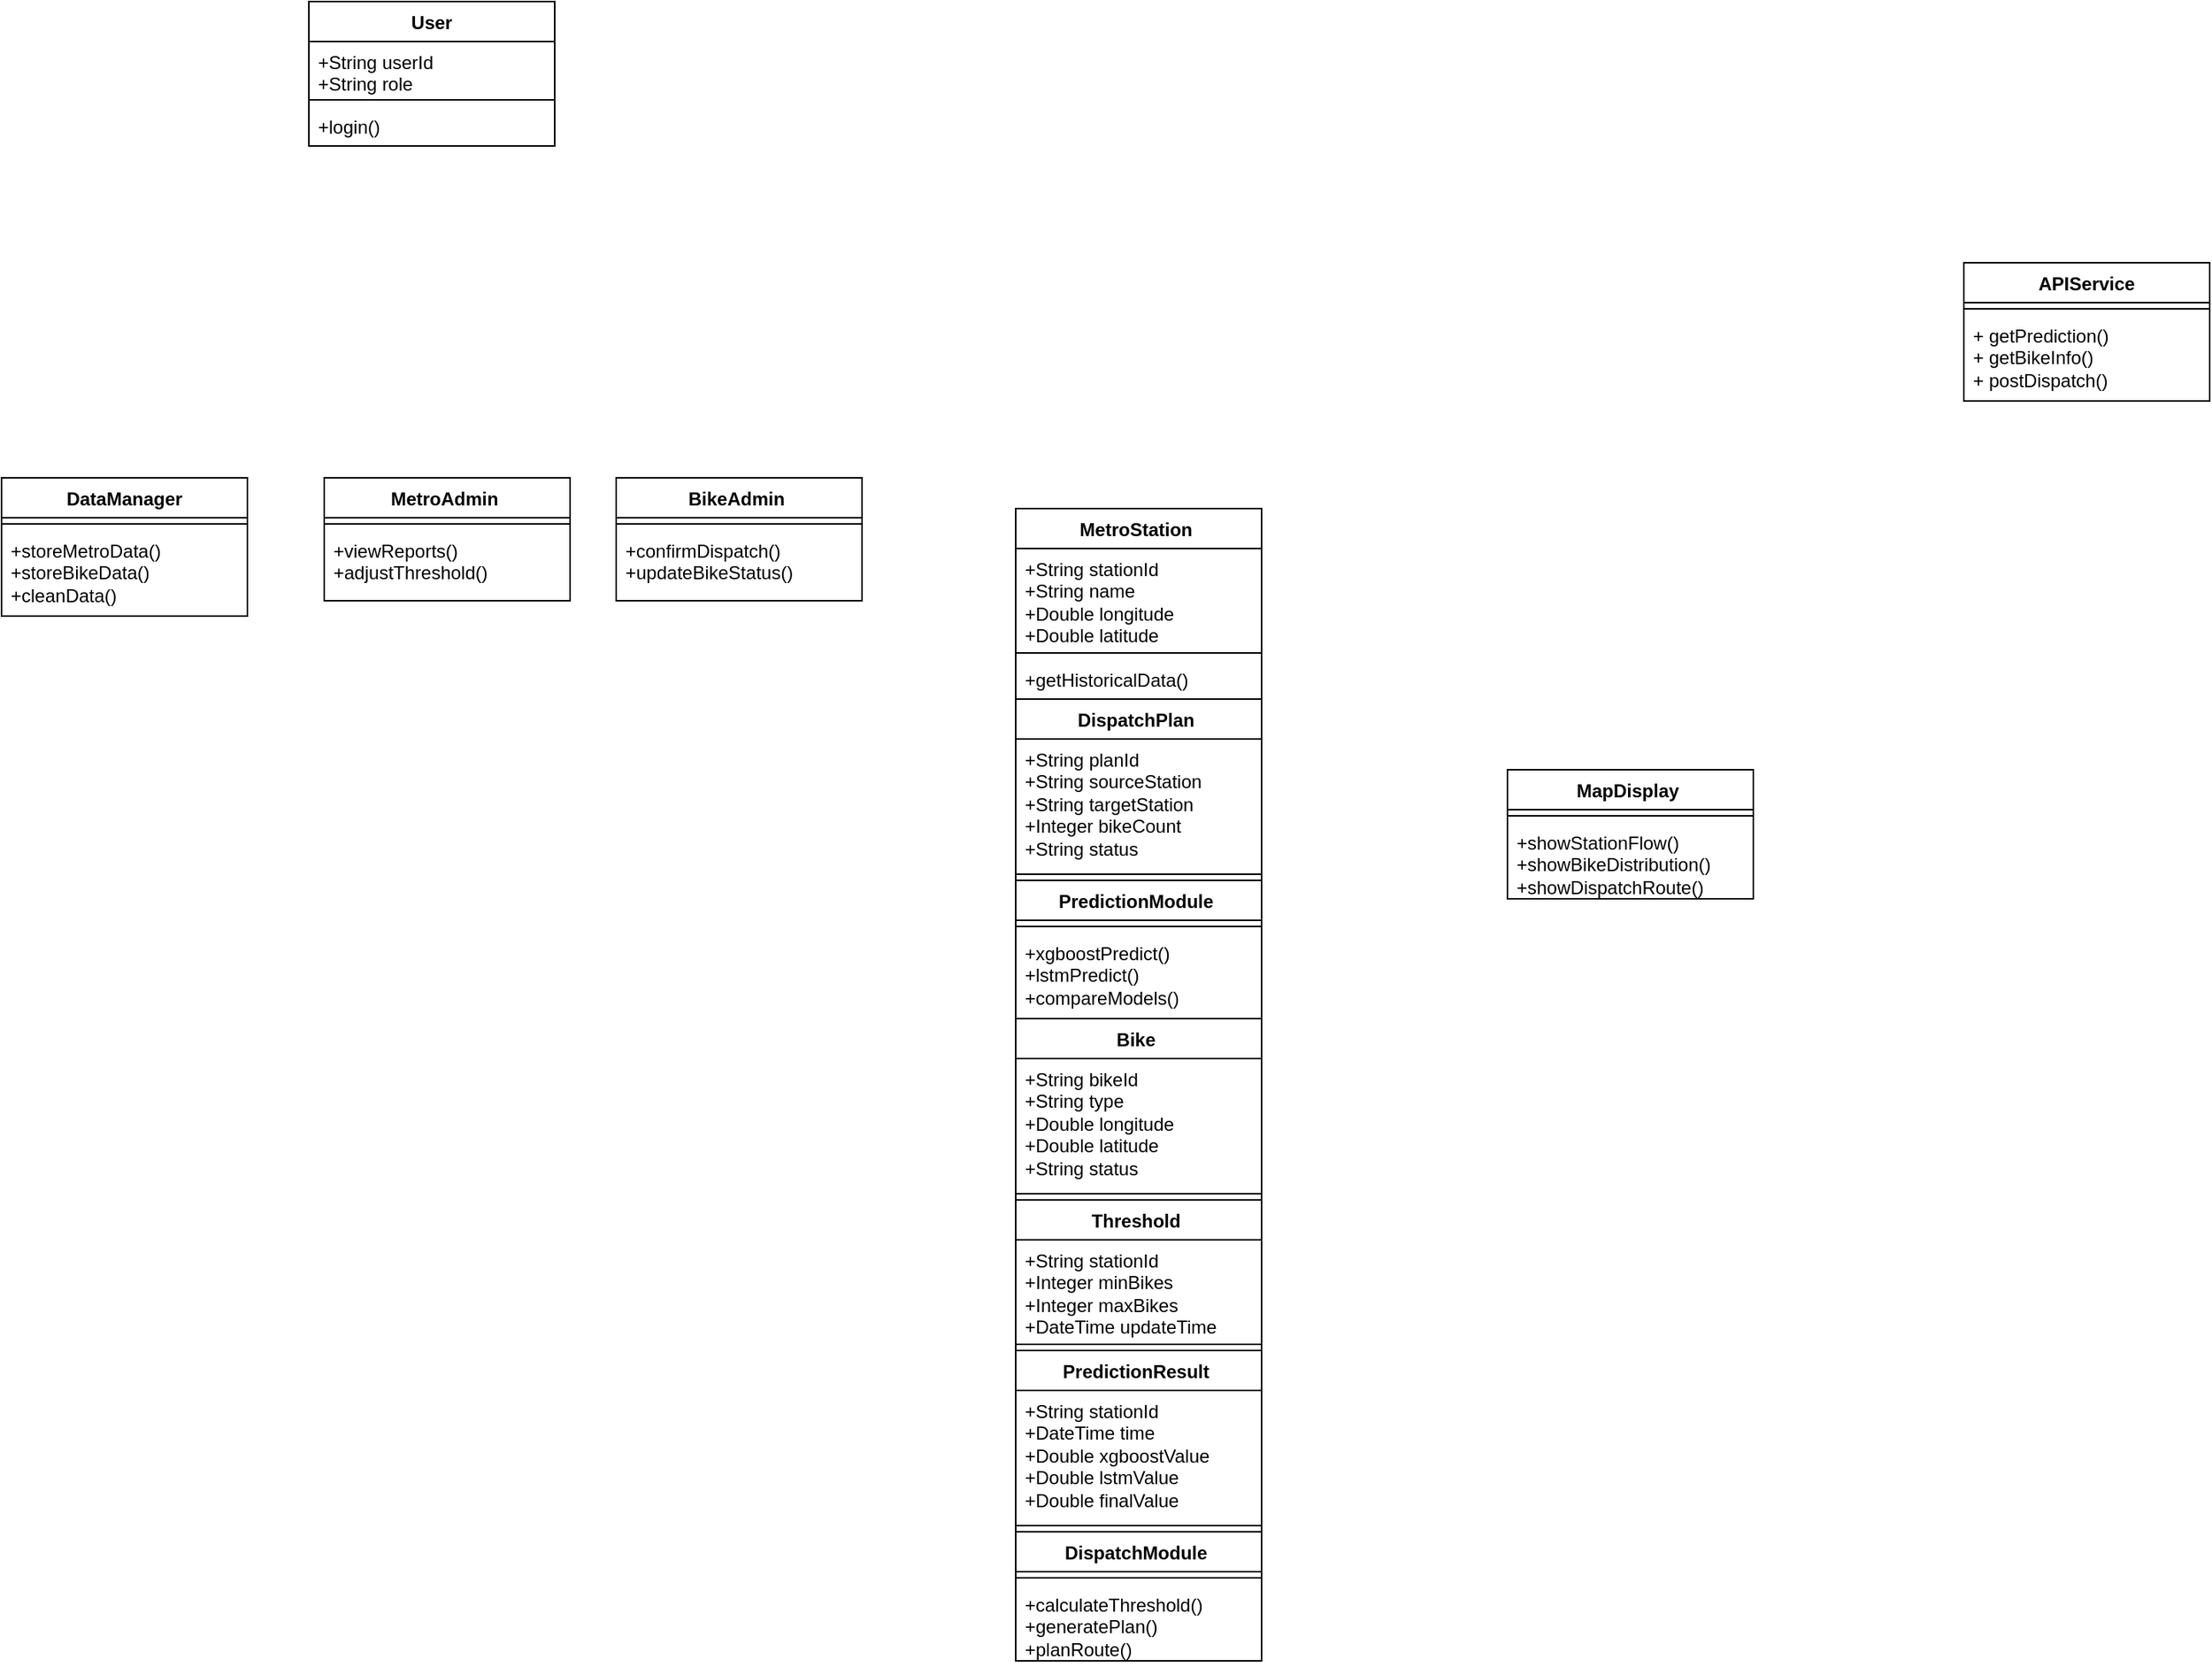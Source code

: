 <mxfile version="27.2.0">
  <diagram name="第 1 页" id="eKRSwCpM-F1JXuK_xhCH">
    <mxGraphModel dx="2867" dy="764" grid="1" gridSize="10" guides="1" tooltips="1" connect="1" arrows="1" fold="1" page="1" pageScale="1" pageWidth="1654" pageHeight="1169" math="0" shadow="0">
      <root>
        <mxCell id="0" />
        <mxCell id="1" parent="0" />
        <mxCell id="yjypv0oO-a__56mrV2jK-1" value="APIService" style="swimlane;fontStyle=1;align=center;verticalAlign=top;childLayout=stackLayout;horizontal=1;startSize=26;horizontalStack=0;resizeParent=1;resizeParentMax=0;resizeLast=0;collapsible=1;marginBottom=0;whiteSpace=wrap;html=1;" vertex="1" parent="1">
          <mxGeometry x="667" y="190" width="160" height="90" as="geometry" />
        </mxCell>
        <mxCell id="yjypv0oO-a__56mrV2jK-3" value="" style="line;strokeWidth=1;fillColor=none;align=left;verticalAlign=middle;spacingTop=-1;spacingLeft=3;spacingRight=3;rotatable=0;labelPosition=right;points=[];portConstraint=eastwest;strokeColor=inherit;" vertex="1" parent="yjypv0oO-a__56mrV2jK-1">
          <mxGeometry y="26" width="160" height="8" as="geometry" />
        </mxCell>
        <mxCell id="yjypv0oO-a__56mrV2jK-4" value="+ getPrediction()&lt;div&gt;+ getBikeInfo()&lt;/div&gt;&lt;div&gt;+ postDispatch()&lt;/div&gt;" style="text;strokeColor=none;fillColor=none;align=left;verticalAlign=top;spacingLeft=4;spacingRight=4;overflow=hidden;rotatable=0;points=[[0,0.5],[1,0.5]];portConstraint=eastwest;whiteSpace=wrap;html=1;" vertex="1" parent="yjypv0oO-a__56mrV2jK-1">
          <mxGeometry y="34" width="160" height="56" as="geometry" />
        </mxCell>
        <mxCell id="yjypv0oO-a__56mrV2jK-5" value="DataManager" style="swimlane;fontStyle=1;align=center;verticalAlign=top;childLayout=stackLayout;horizontal=1;startSize=26;horizontalStack=0;resizeParent=1;resizeParentMax=0;resizeLast=0;collapsible=1;marginBottom=0;whiteSpace=wrap;html=1;" vertex="1" parent="1">
          <mxGeometry x="-610" y="330" width="160" height="90" as="geometry" />
        </mxCell>
        <mxCell id="yjypv0oO-a__56mrV2jK-7" value="" style="line;strokeWidth=1;fillColor=none;align=left;verticalAlign=middle;spacingTop=-1;spacingLeft=3;spacingRight=3;rotatable=0;labelPosition=right;points=[];portConstraint=eastwest;strokeColor=inherit;" vertex="1" parent="yjypv0oO-a__56mrV2jK-5">
          <mxGeometry y="26" width="160" height="8" as="geometry" />
        </mxCell>
        <mxCell id="yjypv0oO-a__56mrV2jK-8" value="&lt;div&gt;+storeMetroData()&lt;/div&gt;&lt;div&gt;+storeBikeData()&lt;/div&gt;&lt;div&gt;&lt;span style=&quot;background-color: transparent; color: light-dark(rgb(0, 0, 0), rgb(255, 255, 255));&quot;&gt;+cleanData()&lt;/span&gt;&lt;/div&gt;" style="text;strokeColor=none;fillColor=none;align=left;verticalAlign=top;spacingLeft=4;spacingRight=4;overflow=hidden;rotatable=0;points=[[0,0.5],[1,0.5]];portConstraint=eastwest;whiteSpace=wrap;html=1;" vertex="1" parent="yjypv0oO-a__56mrV2jK-5">
          <mxGeometry y="34" width="160" height="56" as="geometry" />
        </mxCell>
        <mxCell id="yjypv0oO-a__56mrV2jK-9" value="Bike&amp;nbsp;" style="swimlane;fontStyle=1;align=center;verticalAlign=top;childLayout=stackLayout;horizontal=1;startSize=26;horizontalStack=0;resizeParent=1;resizeParentMax=0;resizeLast=0;collapsible=1;marginBottom=0;whiteSpace=wrap;html=1;" vertex="1" parent="1">
          <mxGeometry x="50" y="682" width="160" height="118" as="geometry" />
        </mxCell>
        <mxCell id="yjypv0oO-a__56mrV2jK-10" value="&lt;div&gt;+String bikeId&lt;/div&gt;&lt;div&gt;+String type&lt;/div&gt;&lt;div&gt;+Double longitude&lt;/div&gt;&lt;div&gt;+Double latitude&lt;/div&gt;&lt;div&gt;+String status&lt;/div&gt;" style="text;strokeColor=none;fillColor=none;align=left;verticalAlign=top;spacingLeft=4;spacingRight=4;overflow=hidden;rotatable=0;points=[[0,0.5],[1,0.5]];portConstraint=eastwest;whiteSpace=wrap;html=1;" vertex="1" parent="yjypv0oO-a__56mrV2jK-9">
          <mxGeometry y="26" width="160" height="84" as="geometry" />
        </mxCell>
        <mxCell id="yjypv0oO-a__56mrV2jK-11" value="" style="line;strokeWidth=1;fillColor=none;align=left;verticalAlign=middle;spacingTop=-1;spacingLeft=3;spacingRight=3;rotatable=0;labelPosition=right;points=[];portConstraint=eastwest;strokeColor=inherit;" vertex="1" parent="yjypv0oO-a__56mrV2jK-9">
          <mxGeometry y="110" width="160" height="8" as="geometry" />
        </mxCell>
        <mxCell id="yjypv0oO-a__56mrV2jK-13" value="MetroStation&amp;nbsp;" style="swimlane;fontStyle=1;align=center;verticalAlign=top;childLayout=stackLayout;horizontal=1;startSize=26;horizontalStack=0;resizeParent=1;resizeParentMax=0;resizeLast=0;collapsible=1;marginBottom=0;whiteSpace=wrap;html=1;" vertex="1" parent="1">
          <mxGeometry x="50" y="350" width="160" height="124" as="geometry" />
        </mxCell>
        <mxCell id="yjypv0oO-a__56mrV2jK-14" value="&lt;div&gt;+String stationId&lt;/div&gt;&lt;div&gt;+String name&lt;/div&gt;&lt;div&gt;+Double longitude&lt;/div&gt;&lt;div&gt;+Double latitude&lt;/div&gt;" style="text;strokeColor=none;fillColor=none;align=left;verticalAlign=top;spacingLeft=4;spacingRight=4;overflow=hidden;rotatable=0;points=[[0,0.5],[1,0.5]];portConstraint=eastwest;whiteSpace=wrap;html=1;" vertex="1" parent="yjypv0oO-a__56mrV2jK-13">
          <mxGeometry y="26" width="160" height="64" as="geometry" />
        </mxCell>
        <mxCell id="yjypv0oO-a__56mrV2jK-15" value="" style="line;strokeWidth=1;fillColor=none;align=left;verticalAlign=middle;spacingTop=-1;spacingLeft=3;spacingRight=3;rotatable=0;labelPosition=right;points=[];portConstraint=eastwest;strokeColor=inherit;" vertex="1" parent="yjypv0oO-a__56mrV2jK-13">
          <mxGeometry y="90" width="160" height="8" as="geometry" />
        </mxCell>
        <mxCell id="yjypv0oO-a__56mrV2jK-16" value="+getHistoricalData()" style="text;strokeColor=none;fillColor=none;align=left;verticalAlign=top;spacingLeft=4;spacingRight=4;overflow=hidden;rotatable=0;points=[[0,0.5],[1,0.5]];portConstraint=eastwest;whiteSpace=wrap;html=1;" vertex="1" parent="yjypv0oO-a__56mrV2jK-13">
          <mxGeometry y="98" width="160" height="26" as="geometry" />
        </mxCell>
        <mxCell id="yjypv0oO-a__56mrV2jK-17" value="PredictionResult&amp;nbsp;" style="swimlane;fontStyle=1;align=center;verticalAlign=top;childLayout=stackLayout;horizontal=1;startSize=26;horizontalStack=0;resizeParent=1;resizeParentMax=0;resizeLast=0;collapsible=1;marginBottom=0;whiteSpace=wrap;html=1;" vertex="1" parent="1">
          <mxGeometry x="50" y="898" width="160" height="118" as="geometry" />
        </mxCell>
        <mxCell id="yjypv0oO-a__56mrV2jK-18" value="&lt;div&gt;+String stationId&lt;/div&gt;&lt;div&gt;+DateTime time&lt;/div&gt;&lt;div&gt;+Double xgboostValue&lt;/div&gt;&lt;div&gt;+Double lstmValue&lt;/div&gt;&lt;div&gt;+Double finalValue&lt;/div&gt;" style="text;strokeColor=none;fillColor=none;align=left;verticalAlign=top;spacingLeft=4;spacingRight=4;overflow=hidden;rotatable=0;points=[[0,0.5],[1,0.5]];portConstraint=eastwest;whiteSpace=wrap;html=1;" vertex="1" parent="yjypv0oO-a__56mrV2jK-17">
          <mxGeometry y="26" width="160" height="84" as="geometry" />
        </mxCell>
        <mxCell id="yjypv0oO-a__56mrV2jK-19" value="" style="line;strokeWidth=1;fillColor=none;align=left;verticalAlign=middle;spacingTop=-1;spacingLeft=3;spacingRight=3;rotatable=0;labelPosition=right;points=[];portConstraint=eastwest;strokeColor=inherit;" vertex="1" parent="yjypv0oO-a__56mrV2jK-17">
          <mxGeometry y="110" width="160" height="8" as="geometry" />
        </mxCell>
        <mxCell id="yjypv0oO-a__56mrV2jK-21" value="DispatchPlan&amp;nbsp;" style="swimlane;fontStyle=1;align=center;verticalAlign=top;childLayout=stackLayout;horizontal=1;startSize=26;horizontalStack=0;resizeParent=1;resizeParentMax=0;resizeLast=0;collapsible=1;marginBottom=0;whiteSpace=wrap;html=1;" vertex="1" parent="1">
          <mxGeometry x="50" y="474" width="160" height="118" as="geometry" />
        </mxCell>
        <mxCell id="yjypv0oO-a__56mrV2jK-22" value="&lt;div&gt;+String planId&lt;/div&gt;&lt;div&gt;+String sourceStation&lt;/div&gt;&lt;div&gt;+String targetStation&lt;/div&gt;&lt;div&gt;+Integer bikeCount&lt;/div&gt;&lt;div&gt;+String status&lt;/div&gt;" style="text;strokeColor=none;fillColor=none;align=left;verticalAlign=top;spacingLeft=4;spacingRight=4;overflow=hidden;rotatable=0;points=[[0,0.5],[1,0.5]];portConstraint=eastwest;whiteSpace=wrap;html=1;" vertex="1" parent="yjypv0oO-a__56mrV2jK-21">
          <mxGeometry y="26" width="160" height="84" as="geometry" />
        </mxCell>
        <mxCell id="yjypv0oO-a__56mrV2jK-23" value="" style="line;strokeWidth=1;fillColor=none;align=left;verticalAlign=middle;spacingTop=-1;spacingLeft=3;spacingRight=3;rotatable=0;labelPosition=right;points=[];portConstraint=eastwest;strokeColor=inherit;" vertex="1" parent="yjypv0oO-a__56mrV2jK-21">
          <mxGeometry y="110" width="160" height="8" as="geometry" />
        </mxCell>
        <mxCell id="yjypv0oO-a__56mrV2jK-25" value="Threshold&amp;nbsp;" style="swimlane;fontStyle=1;align=center;verticalAlign=top;childLayout=stackLayout;horizontal=1;startSize=26;horizontalStack=0;resizeParent=1;resizeParentMax=0;resizeLast=0;collapsible=1;marginBottom=0;whiteSpace=wrap;html=1;" vertex="1" parent="1">
          <mxGeometry x="50" y="800" width="160" height="98" as="geometry" />
        </mxCell>
        <mxCell id="yjypv0oO-a__56mrV2jK-26" value="&lt;div&gt;+String stationId&lt;/div&gt;&lt;div&gt;+Integer minBikes&lt;/div&gt;&lt;div&gt;+Integer maxBikes&lt;/div&gt;&lt;div&gt;+DateTime updateTime&lt;/div&gt;" style="text;strokeColor=none;fillColor=none;align=left;verticalAlign=top;spacingLeft=4;spacingRight=4;overflow=hidden;rotatable=0;points=[[0,0.5],[1,0.5]];portConstraint=eastwest;whiteSpace=wrap;html=1;" vertex="1" parent="yjypv0oO-a__56mrV2jK-25">
          <mxGeometry y="26" width="160" height="64" as="geometry" />
        </mxCell>
        <mxCell id="yjypv0oO-a__56mrV2jK-27" value="" style="line;strokeWidth=1;fillColor=none;align=left;verticalAlign=middle;spacingTop=-1;spacingLeft=3;spacingRight=3;rotatable=0;labelPosition=right;points=[];portConstraint=eastwest;strokeColor=inherit;" vertex="1" parent="yjypv0oO-a__56mrV2jK-25">
          <mxGeometry y="90" width="160" height="8" as="geometry" />
        </mxCell>
        <mxCell id="yjypv0oO-a__56mrV2jK-29" value="PredictionModule&amp;nbsp;" style="swimlane;fontStyle=1;align=center;verticalAlign=top;childLayout=stackLayout;horizontal=1;startSize=26;horizontalStack=0;resizeParent=1;resizeParentMax=0;resizeLast=0;collapsible=1;marginBottom=0;whiteSpace=wrap;html=1;" vertex="1" parent="1">
          <mxGeometry x="50" y="592" width="160" height="90" as="geometry" />
        </mxCell>
        <mxCell id="yjypv0oO-a__56mrV2jK-31" value="" style="line;strokeWidth=1;fillColor=none;align=left;verticalAlign=middle;spacingTop=-1;spacingLeft=3;spacingRight=3;rotatable=0;labelPosition=right;points=[];portConstraint=eastwest;strokeColor=inherit;" vertex="1" parent="yjypv0oO-a__56mrV2jK-29">
          <mxGeometry y="26" width="160" height="8" as="geometry" />
        </mxCell>
        <mxCell id="yjypv0oO-a__56mrV2jK-32" value="&lt;div&gt;+xgboostPredict()&lt;/div&gt;&lt;div&gt;+lstmPredict()&lt;/div&gt;&lt;div&gt;+compareModels()&lt;/div&gt;" style="text;strokeColor=none;fillColor=none;align=left;verticalAlign=top;spacingLeft=4;spacingRight=4;overflow=hidden;rotatable=0;points=[[0,0.5],[1,0.5]];portConstraint=eastwest;whiteSpace=wrap;html=1;" vertex="1" parent="yjypv0oO-a__56mrV2jK-29">
          <mxGeometry y="34" width="160" height="56" as="geometry" />
        </mxCell>
        <mxCell id="yjypv0oO-a__56mrV2jK-33" value="DispatchModule&amp;nbsp;" style="swimlane;fontStyle=1;align=center;verticalAlign=top;childLayout=stackLayout;horizontal=1;startSize=26;horizontalStack=0;resizeParent=1;resizeParentMax=0;resizeLast=0;collapsible=1;marginBottom=0;whiteSpace=wrap;html=1;" vertex="1" parent="1">
          <mxGeometry x="50" y="1016" width="160" height="84" as="geometry" />
        </mxCell>
        <mxCell id="yjypv0oO-a__56mrV2jK-35" value="" style="line;strokeWidth=1;fillColor=none;align=left;verticalAlign=middle;spacingTop=-1;spacingLeft=3;spacingRight=3;rotatable=0;labelPosition=right;points=[];portConstraint=eastwest;strokeColor=inherit;" vertex="1" parent="yjypv0oO-a__56mrV2jK-33">
          <mxGeometry y="26" width="160" height="8" as="geometry" />
        </mxCell>
        <mxCell id="yjypv0oO-a__56mrV2jK-36" value="&lt;div&gt;+calculateThreshold()&lt;/div&gt;&lt;div&gt;+generatePlan()&lt;/div&gt;&lt;div&gt;+planRoute()&lt;/div&gt;" style="text;strokeColor=none;fillColor=none;align=left;verticalAlign=top;spacingLeft=4;spacingRight=4;overflow=hidden;rotatable=0;points=[[0,0.5],[1,0.5]];portConstraint=eastwest;whiteSpace=wrap;html=1;" vertex="1" parent="yjypv0oO-a__56mrV2jK-33">
          <mxGeometry y="34" width="160" height="50" as="geometry" />
        </mxCell>
        <mxCell id="yjypv0oO-a__56mrV2jK-37" value="MapDisplay&amp;nbsp;" style="swimlane;fontStyle=1;align=center;verticalAlign=top;childLayout=stackLayout;horizontal=1;startSize=26;horizontalStack=0;resizeParent=1;resizeParentMax=0;resizeLast=0;collapsible=1;marginBottom=0;whiteSpace=wrap;html=1;" vertex="1" parent="1">
          <mxGeometry x="370" y="520" width="160" height="84" as="geometry" />
        </mxCell>
        <mxCell id="yjypv0oO-a__56mrV2jK-39" value="" style="line;strokeWidth=1;fillColor=none;align=left;verticalAlign=middle;spacingTop=-1;spacingLeft=3;spacingRight=3;rotatable=0;labelPosition=right;points=[];portConstraint=eastwest;strokeColor=inherit;" vertex="1" parent="yjypv0oO-a__56mrV2jK-37">
          <mxGeometry y="26" width="160" height="8" as="geometry" />
        </mxCell>
        <mxCell id="yjypv0oO-a__56mrV2jK-40" value="&lt;div&gt;+showStationFlow()&lt;/div&gt;&lt;div&gt;+showBikeDistribution()&lt;/div&gt;&lt;div&gt;+showDispatchRoute()&lt;/div&gt;" style="text;strokeColor=none;fillColor=none;align=left;verticalAlign=top;spacingLeft=4;spacingRight=4;overflow=hidden;rotatable=0;points=[[0,0.5],[1,0.5]];portConstraint=eastwest;whiteSpace=wrap;html=1;" vertex="1" parent="yjypv0oO-a__56mrV2jK-37">
          <mxGeometry y="34" width="160" height="50" as="geometry" />
        </mxCell>
        <mxCell id="yjypv0oO-a__56mrV2jK-41" value="User" style="swimlane;fontStyle=1;align=center;verticalAlign=top;childLayout=stackLayout;horizontal=1;startSize=26;horizontalStack=0;resizeParent=1;resizeParentMax=0;resizeLast=0;collapsible=1;marginBottom=0;whiteSpace=wrap;html=1;" vertex="1" parent="1">
          <mxGeometry x="-410" y="20" width="160" height="94" as="geometry" />
        </mxCell>
        <mxCell id="yjypv0oO-a__56mrV2jK-42" value="&lt;div&gt;+String userId&lt;/div&gt;&lt;div&gt;+String role&lt;/div&gt;" style="text;strokeColor=none;fillColor=none;align=left;verticalAlign=top;spacingLeft=4;spacingRight=4;overflow=hidden;rotatable=0;points=[[0,0.5],[1,0.5]];portConstraint=eastwest;whiteSpace=wrap;html=1;" vertex="1" parent="yjypv0oO-a__56mrV2jK-41">
          <mxGeometry y="26" width="160" height="34" as="geometry" />
        </mxCell>
        <mxCell id="yjypv0oO-a__56mrV2jK-43" value="" style="line;strokeWidth=1;fillColor=none;align=left;verticalAlign=middle;spacingTop=-1;spacingLeft=3;spacingRight=3;rotatable=0;labelPosition=right;points=[];portConstraint=eastwest;strokeColor=inherit;" vertex="1" parent="yjypv0oO-a__56mrV2jK-41">
          <mxGeometry y="60" width="160" height="8" as="geometry" />
        </mxCell>
        <mxCell id="yjypv0oO-a__56mrV2jK-44" value="+login()" style="text;strokeColor=none;fillColor=none;align=left;verticalAlign=top;spacingLeft=4;spacingRight=4;overflow=hidden;rotatable=0;points=[[0,0.5],[1,0.5]];portConstraint=eastwest;whiteSpace=wrap;html=1;" vertex="1" parent="yjypv0oO-a__56mrV2jK-41">
          <mxGeometry y="68" width="160" height="26" as="geometry" />
        </mxCell>
        <mxCell id="yjypv0oO-a__56mrV2jK-49" value="MetroAdmin&amp;nbsp;" style="swimlane;fontStyle=1;align=center;verticalAlign=top;childLayout=stackLayout;horizontal=1;startSize=26;horizontalStack=0;resizeParent=1;resizeParentMax=0;resizeLast=0;collapsible=1;marginBottom=0;whiteSpace=wrap;html=1;" vertex="1" parent="1">
          <mxGeometry x="-400" y="330" width="160" height="80" as="geometry" />
        </mxCell>
        <mxCell id="yjypv0oO-a__56mrV2jK-51" value="" style="line;strokeWidth=1;fillColor=none;align=left;verticalAlign=middle;spacingTop=-1;spacingLeft=3;spacingRight=3;rotatable=0;labelPosition=right;points=[];portConstraint=eastwest;strokeColor=inherit;" vertex="1" parent="yjypv0oO-a__56mrV2jK-49">
          <mxGeometry y="26" width="160" height="8" as="geometry" />
        </mxCell>
        <mxCell id="yjypv0oO-a__56mrV2jK-52" value="&lt;div&gt;+viewReports()&lt;/div&gt;&lt;div&gt;+adjustThreshold()&lt;/div&gt;" style="text;strokeColor=none;fillColor=none;align=left;verticalAlign=top;spacingLeft=4;spacingRight=4;overflow=hidden;rotatable=0;points=[[0,0.5],[1,0.5]];portConstraint=eastwest;whiteSpace=wrap;html=1;" vertex="1" parent="yjypv0oO-a__56mrV2jK-49">
          <mxGeometry y="34" width="160" height="46" as="geometry" />
        </mxCell>
        <mxCell id="yjypv0oO-a__56mrV2jK-53" value="BikeAdmin&amp;nbsp;" style="swimlane;fontStyle=1;align=center;verticalAlign=top;childLayout=stackLayout;horizontal=1;startSize=26;horizontalStack=0;resizeParent=1;resizeParentMax=0;resizeLast=0;collapsible=1;marginBottom=0;whiteSpace=wrap;html=1;" vertex="1" parent="1">
          <mxGeometry x="-210" y="330" width="160" height="80" as="geometry" />
        </mxCell>
        <mxCell id="yjypv0oO-a__56mrV2jK-55" value="" style="line;strokeWidth=1;fillColor=none;align=left;verticalAlign=middle;spacingTop=-1;spacingLeft=3;spacingRight=3;rotatable=0;labelPosition=right;points=[];portConstraint=eastwest;strokeColor=inherit;" vertex="1" parent="yjypv0oO-a__56mrV2jK-53">
          <mxGeometry y="26" width="160" height="8" as="geometry" />
        </mxCell>
        <mxCell id="yjypv0oO-a__56mrV2jK-56" value="&lt;div&gt;+confirmDispatch()&lt;/div&gt;&lt;div&gt;+updateBikeStatus()&lt;/div&gt;" style="text;strokeColor=none;fillColor=none;align=left;verticalAlign=top;spacingLeft=4;spacingRight=4;overflow=hidden;rotatable=0;points=[[0,0.5],[1,0.5]];portConstraint=eastwest;whiteSpace=wrap;html=1;" vertex="1" parent="yjypv0oO-a__56mrV2jK-53">
          <mxGeometry y="34" width="160" height="46" as="geometry" />
        </mxCell>
      </root>
    </mxGraphModel>
  </diagram>
</mxfile>
